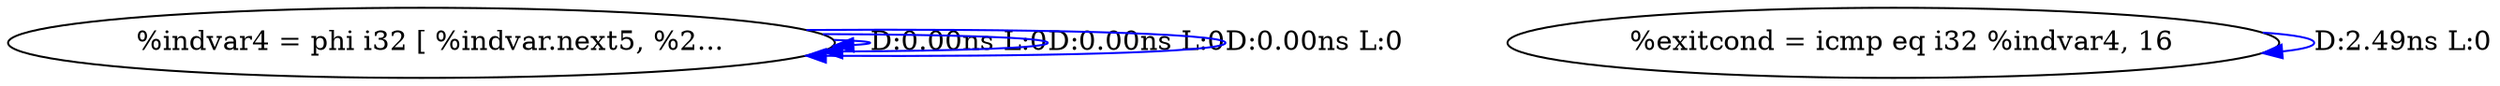 digraph {
Node0x2b119f0[label="  %indvar4 = phi i32 [ %indvar.next5, %2..."];
Node0x2b119f0 -> Node0x2b119f0[label="D:0.00ns L:0",color=blue];
Node0x2b119f0 -> Node0x2b119f0[label="D:0.00ns L:0",color=blue];
Node0x2b119f0 -> Node0x2b119f0[label="D:0.00ns L:0",color=blue];
Node0x2b11ad0[label="  %exitcond = icmp eq i32 %indvar4, 16"];
Node0x2b11ad0 -> Node0x2b11ad0[label="D:2.49ns L:0",color=blue];
}
